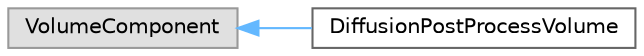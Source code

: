 digraph "クラス階層図"
{
 // LATEX_PDF_SIZE
  bgcolor="transparent";
  edge [fontname=Helvetica,fontsize=10,labelfontname=Helvetica,labelfontsize=10];
  node [fontname=Helvetica,fontsize=10,shape=box,height=0.2,width=0.4];
  rankdir="LR";
  Node0 [id="Node000000",label="VolumeComponent",height=0.2,width=0.4,color="grey60", fillcolor="#E0E0E0", style="filled",tooltip=" "];
  Node0 -> Node1 [id="edge637_Node000000_Node000001",dir="back",color="steelblue1",style="solid",tooltip=" "];
  Node1 [id="Node000001",label="DiffusionPostProcessVolume",height=0.2,width=0.4,color="grey40", fillcolor="white", style="filled",URL="$class_diffusion_post_process_volume.html",tooltip=" "];
}
